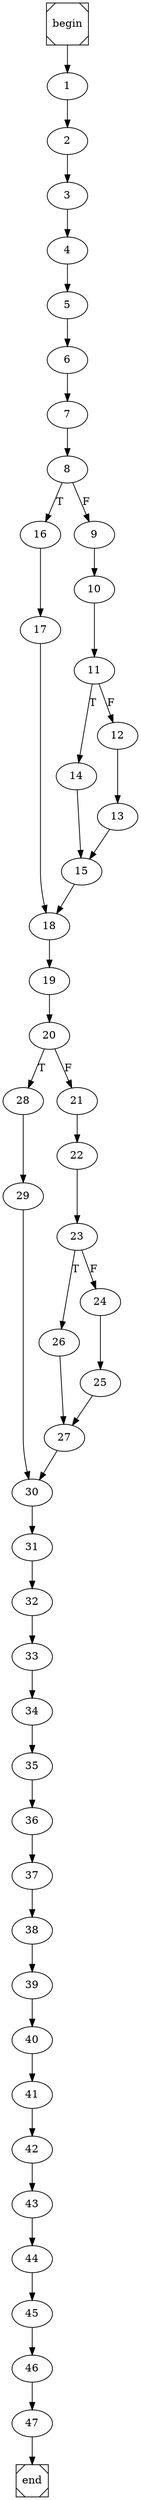 digraph cfg {
	begin [shape=Msquare];
	end [shape=Msquare];
	begin -> 1;	1 -> 2;	2 -> 3;	3 -> 4;	4 -> 5;	5 -> 6;	6 -> 7;	7 -> 8;	8 -> 16[label=T];	8 -> 9[label=F];	9 -> 10;	10 -> 11;	11 -> 14[label=T];	11 -> 12[label=F];	12 -> 13;	13 -> 15;	14 -> 15;	15 -> 18;	16 -> 17;	17 -> 18;	18 -> 19;	19 -> 20;	20 -> 28[label=T];	20 -> 21[label=F];	21 -> 22;	22 -> 23;	23 -> 26[label=T];	23 -> 24[label=F];	24 -> 25;	25 -> 27;	26 -> 27;	27 -> 30;	28 -> 29;	29 -> 30;	30 -> 31;	31 -> 32;	32 -> 33;	33 -> 34;	34 -> 35;	35 -> 36;	36 -> 37;	37 -> 38;	38 -> 39;	39 -> 40;	40 -> 41;	41 -> 42;	42 -> 43;	43 -> 44;	44 -> 45;	45 -> 46;	46 -> 47;	47 -> end;}

